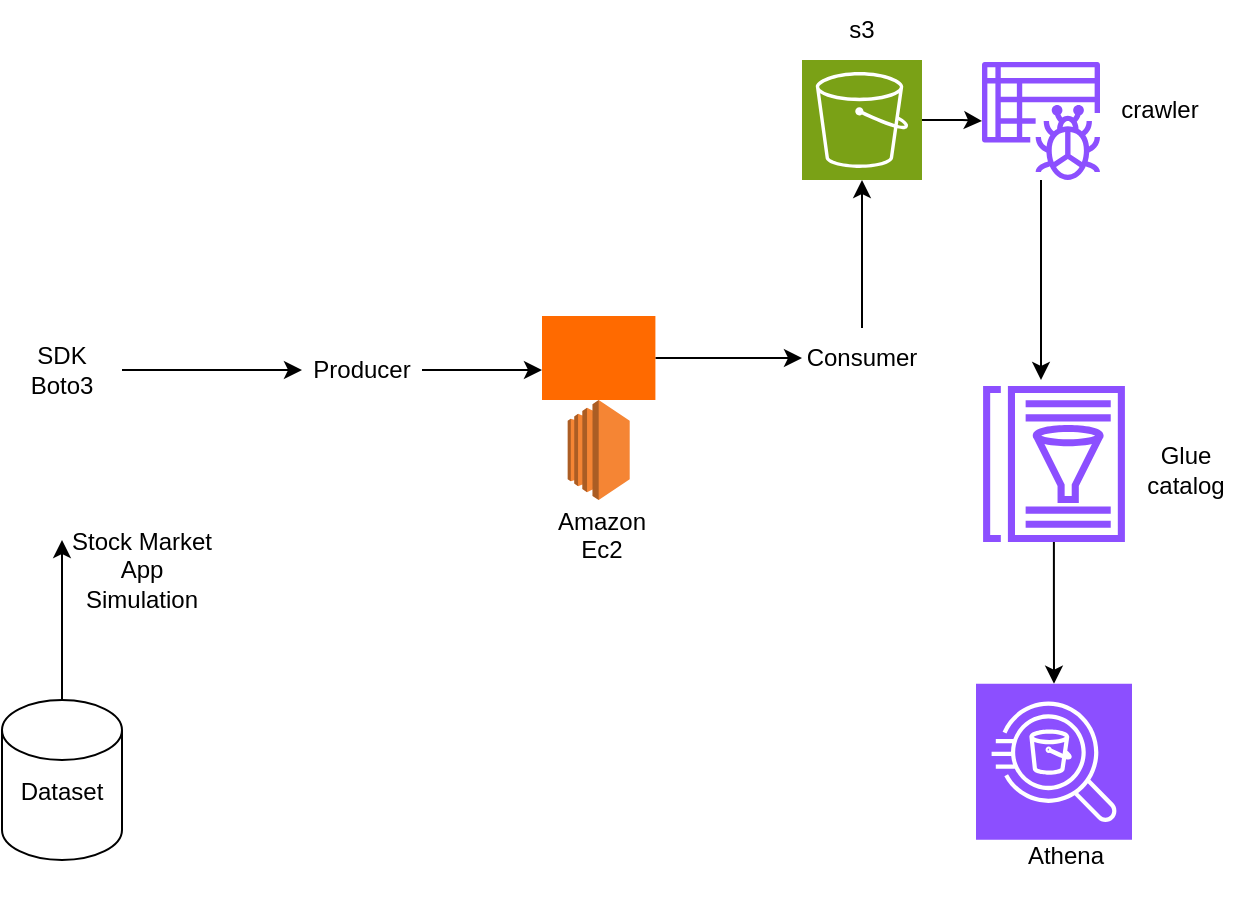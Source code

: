 <mxfile version="26.0.11">
  <diagram name="Page-1" id="RlJXsvhZ4nf1cyuI3i0w">
    <mxGraphModel dx="913" dy="493" grid="1" gridSize="10" guides="1" tooltips="1" connect="1" arrows="1" fold="1" page="1" pageScale="1" pageWidth="850" pageHeight="1100" math="0" shadow="0">
      <root>
        <mxCell id="0" />
        <mxCell id="1" parent="0" />
        <mxCell id="pp4PkkT9UtZ6gbXpvTTA-6" style="edgeStyle=orthogonalEdgeStyle;rounded=0;orthogonalLoop=1;jettySize=auto;html=1;" parent="1" source="pp4PkkT9UtZ6gbXpvTTA-1" edge="1">
          <mxGeometry relative="1" as="geometry">
            <mxPoint x="110" y="520" as="targetPoint" />
          </mxGeometry>
        </mxCell>
        <mxCell id="pp4PkkT9UtZ6gbXpvTTA-1" value="&lt;div&gt;Dataset&lt;/div&gt;&lt;div&gt;&lt;br&gt;&lt;/div&gt;" style="shape=cylinder3;whiteSpace=wrap;html=1;boundedLbl=1;backgroundOutline=1;size=15;" parent="1" vertex="1">
          <mxGeometry x="80" y="600" width="60" height="80" as="geometry" />
        </mxCell>
        <mxCell id="pp4PkkT9UtZ6gbXpvTTA-2" value="" style="shape=image;html=1;verticalAlign=top;verticalLabelPosition=bottom;labelBackgroundColor=#ffffff;imageAspect=0;aspect=fixed;image=https://cdn0.iconfinder.com/data/icons/phosphor-light-vol-2/256/file-csv-light-128.png" parent="1" vertex="1">
          <mxGeometry x="96" y="680" width="28" height="28" as="geometry" />
        </mxCell>
        <mxCell id="pp4PkkT9UtZ6gbXpvTTA-7" value="" style="shape=image;html=1;verticalAlign=top;verticalLabelPosition=bottom;labelBackgroundColor=#ffffff;imageAspect=0;aspect=fixed;image=https://cdn0.iconfinder.com/data/icons/apple-apps/100/Apple_Stock-128.png" parent="1" vertex="1">
          <mxGeometry x="80" y="460" width="60" height="60" as="geometry" />
        </mxCell>
        <mxCell id="pp4PkkT9UtZ6gbXpvTTA-8" value="Stock Market App Simulation" style="text;html=1;align=center;verticalAlign=middle;whiteSpace=wrap;rounded=0;" parent="1" vertex="1">
          <mxGeometry x="110" y="520" width="80" height="30" as="geometry" />
        </mxCell>
        <mxCell id="pp4PkkT9UtZ6gbXpvTTA-10" style="edgeStyle=orthogonalEdgeStyle;rounded=0;orthogonalLoop=1;jettySize=auto;html=1;" parent="1" source="pp4PkkT9UtZ6gbXpvTTA-9" edge="1">
          <mxGeometry relative="1" as="geometry">
            <mxPoint x="230" y="435.0" as="targetPoint" />
          </mxGeometry>
        </mxCell>
        <mxCell id="pp4PkkT9UtZ6gbXpvTTA-9" value="SDK Boto3" style="text;html=1;align=center;verticalAlign=middle;whiteSpace=wrap;rounded=0;" parent="1" vertex="1">
          <mxGeometry x="80" y="420" width="60" height="30" as="geometry" />
        </mxCell>
        <mxCell id="pp4PkkT9UtZ6gbXpvTTA-12" style="edgeStyle=orthogonalEdgeStyle;rounded=0;orthogonalLoop=1;jettySize=auto;html=1;" parent="1" source="pp4PkkT9UtZ6gbXpvTTA-11" edge="1">
          <mxGeometry relative="1" as="geometry">
            <mxPoint x="350" y="435.0" as="targetPoint" />
          </mxGeometry>
        </mxCell>
        <mxCell id="pp4PkkT9UtZ6gbXpvTTA-11" value="Producer" style="text;html=1;align=center;verticalAlign=middle;whiteSpace=wrap;rounded=0;" parent="1" vertex="1">
          <mxGeometry x="230" y="420" width="60" height="30" as="geometry" />
        </mxCell>
        <mxCell id="pp4PkkT9UtZ6gbXpvTTA-16" style="edgeStyle=orthogonalEdgeStyle;rounded=0;orthogonalLoop=1;jettySize=auto;html=1;" parent="1" source="pp4PkkT9UtZ6gbXpvTTA-13" edge="1">
          <mxGeometry relative="1" as="geometry">
            <mxPoint x="480" y="429" as="targetPoint" />
          </mxGeometry>
        </mxCell>
        <mxCell id="pp4PkkT9UtZ6gbXpvTTA-13" value="" style="points=[];aspect=fixed;html=1;align=center;shadow=0;dashed=0;fillColor=#FF6A00;strokeColor=none;shape=mxgraph.alibaba_cloud.kafka;" parent="1" vertex="1">
          <mxGeometry x="350" y="408" width="56.7" height="42" as="geometry" />
        </mxCell>
        <mxCell id="pp4PkkT9UtZ6gbXpvTTA-14" value="" style="outlineConnect=0;dashed=0;verticalLabelPosition=bottom;verticalAlign=top;align=center;html=1;shape=mxgraph.aws3.ec2;fillColor=#F58534;gradientColor=none;" parent="1" vertex="1">
          <mxGeometry x="362.85" y="450" width="31" height="50" as="geometry" />
        </mxCell>
        <mxCell id="pp4PkkT9UtZ6gbXpvTTA-15" value="&lt;div&gt;Amazon Ec2&lt;/div&gt;&lt;div&gt;&lt;br&gt;&lt;/div&gt;" style="text;html=1;align=center;verticalAlign=middle;whiteSpace=wrap;rounded=0;" parent="1" vertex="1">
          <mxGeometry x="350" y="510" width="60" height="30" as="geometry" />
        </mxCell>
        <mxCell id="pp4PkkT9UtZ6gbXpvTTA-18" style="edgeStyle=orthogonalEdgeStyle;rounded=0;orthogonalLoop=1;jettySize=auto;html=1;" parent="1" source="pp4PkkT9UtZ6gbXpvTTA-17" edge="1">
          <mxGeometry relative="1" as="geometry">
            <mxPoint x="510" y="340" as="targetPoint" />
          </mxGeometry>
        </mxCell>
        <mxCell id="pp4PkkT9UtZ6gbXpvTTA-17" value="Consumer" style="text;html=1;align=center;verticalAlign=middle;whiteSpace=wrap;rounded=0;" parent="1" vertex="1">
          <mxGeometry x="480" y="414" width="60" height="30" as="geometry" />
        </mxCell>
        <mxCell id="pp4PkkT9UtZ6gbXpvTTA-20" style="edgeStyle=orthogonalEdgeStyle;rounded=0;orthogonalLoop=1;jettySize=auto;html=1;" parent="1" source="pp4PkkT9UtZ6gbXpvTTA-19" target="pp4PkkT9UtZ6gbXpvTTA-21" edge="1">
          <mxGeometry relative="1" as="geometry">
            <mxPoint x="600" y="310" as="targetPoint" />
          </mxGeometry>
        </mxCell>
        <mxCell id="pp4PkkT9UtZ6gbXpvTTA-19" value="" style="sketch=0;points=[[0,0,0],[0.25,0,0],[0.5,0,0],[0.75,0,0],[1,0,0],[0,1,0],[0.25,1,0],[0.5,1,0],[0.75,1,0],[1,1,0],[0,0.25,0],[0,0.5,0],[0,0.75,0],[1,0.25,0],[1,0.5,0],[1,0.75,0]];outlineConnect=0;fontColor=#232F3E;fillColor=#7AA116;strokeColor=#ffffff;dashed=0;verticalLabelPosition=bottom;verticalAlign=top;align=center;html=1;fontSize=12;fontStyle=0;aspect=fixed;shape=mxgraph.aws4.resourceIcon;resIcon=mxgraph.aws4.s3;" parent="1" vertex="1">
          <mxGeometry x="480" y="280" width="60" height="60" as="geometry" />
        </mxCell>
        <mxCell id="pp4PkkT9UtZ6gbXpvTTA-22" style="edgeStyle=orthogonalEdgeStyle;rounded=0;orthogonalLoop=1;jettySize=auto;html=1;" parent="1" source="pp4PkkT9UtZ6gbXpvTTA-21" edge="1">
          <mxGeometry relative="1" as="geometry">
            <mxPoint x="599.5" y="440.0" as="targetPoint" />
          </mxGeometry>
        </mxCell>
        <mxCell id="pp4PkkT9UtZ6gbXpvTTA-21" value="" style="sketch=0;outlineConnect=0;fontColor=#232F3E;gradientColor=none;fillColor=#8C4FFF;strokeColor=none;dashed=0;verticalLabelPosition=bottom;verticalAlign=top;align=center;html=1;fontSize=12;fontStyle=0;aspect=fixed;pointerEvents=1;shape=mxgraph.aws4.glue_crawlers;" parent="1" vertex="1">
          <mxGeometry x="570" y="281" width="59" height="59" as="geometry" />
        </mxCell>
        <mxCell id="pp4PkkT9UtZ6gbXpvTTA-24" style="edgeStyle=orthogonalEdgeStyle;rounded=0;orthogonalLoop=1;jettySize=auto;html=1;" parent="1" source="pp4PkkT9UtZ6gbXpvTTA-23" target="pp4PkkT9UtZ6gbXpvTTA-25" edge="1">
          <mxGeometry relative="1" as="geometry">
            <mxPoint x="606" y="630.87" as="targetPoint" />
          </mxGeometry>
        </mxCell>
        <mxCell id="pp4PkkT9UtZ6gbXpvTTA-23" value="" style="sketch=0;outlineConnect=0;fontColor=#232F3E;gradientColor=none;fillColor=#8C4FFF;strokeColor=none;dashed=0;verticalLabelPosition=bottom;verticalAlign=top;align=center;html=1;fontSize=12;fontStyle=0;aspect=fixed;pointerEvents=1;shape=mxgraph.aws4.glue_data_catalog;" parent="1" vertex="1">
          <mxGeometry x="570" y="443" width="72" height="78" as="geometry" />
        </mxCell>
        <mxCell id="pp4PkkT9UtZ6gbXpvTTA-25" value="" style="sketch=0;points=[[0,0,0],[0.25,0,0],[0.5,0,0],[0.75,0,0],[1,0,0],[0,1,0],[0.25,1,0],[0.5,1,0],[0.75,1,0],[1,1,0],[0,0.25,0],[0,0.5,0],[0,0.75,0],[1,0.25,0],[1,0.5,0],[1,0.75,0]];outlineConnect=0;fontColor=#232F3E;fillColor=#8C4FFF;strokeColor=#ffffff;dashed=0;verticalLabelPosition=bottom;verticalAlign=top;align=center;html=1;fontSize=12;fontStyle=0;aspect=fixed;shape=mxgraph.aws4.resourceIcon;resIcon=mxgraph.aws4.athena;" parent="1" vertex="1">
          <mxGeometry x="567" y="591.87" width="78" height="78" as="geometry" />
        </mxCell>
        <mxCell id="pp4PkkT9UtZ6gbXpvTTA-26" value="s3" style="text;html=1;align=center;verticalAlign=middle;whiteSpace=wrap;rounded=0;" parent="1" vertex="1">
          <mxGeometry x="480" y="250" width="60" height="30" as="geometry" />
        </mxCell>
        <mxCell id="pp4PkkT9UtZ6gbXpvTTA-27" value="crawler" style="text;html=1;align=center;verticalAlign=middle;whiteSpace=wrap;rounded=0;" parent="1" vertex="1">
          <mxGeometry x="629" y="290" width="60" height="30" as="geometry" />
        </mxCell>
        <mxCell id="pp4PkkT9UtZ6gbXpvTTA-28" value="Glue catalog" style="text;html=1;align=center;verticalAlign=middle;whiteSpace=wrap;rounded=0;" parent="1" vertex="1">
          <mxGeometry x="642" y="470" width="60" height="30" as="geometry" />
        </mxCell>
        <mxCell id="pp4PkkT9UtZ6gbXpvTTA-29" value="&lt;div&gt;Athena&lt;/div&gt;&lt;div&gt;&lt;br&gt;&lt;/div&gt;" style="text;html=1;align=center;verticalAlign=middle;whiteSpace=wrap;rounded=0;" parent="1" vertex="1">
          <mxGeometry x="582" y="669.87" width="60" height="30" as="geometry" />
        </mxCell>
      </root>
    </mxGraphModel>
  </diagram>
</mxfile>
